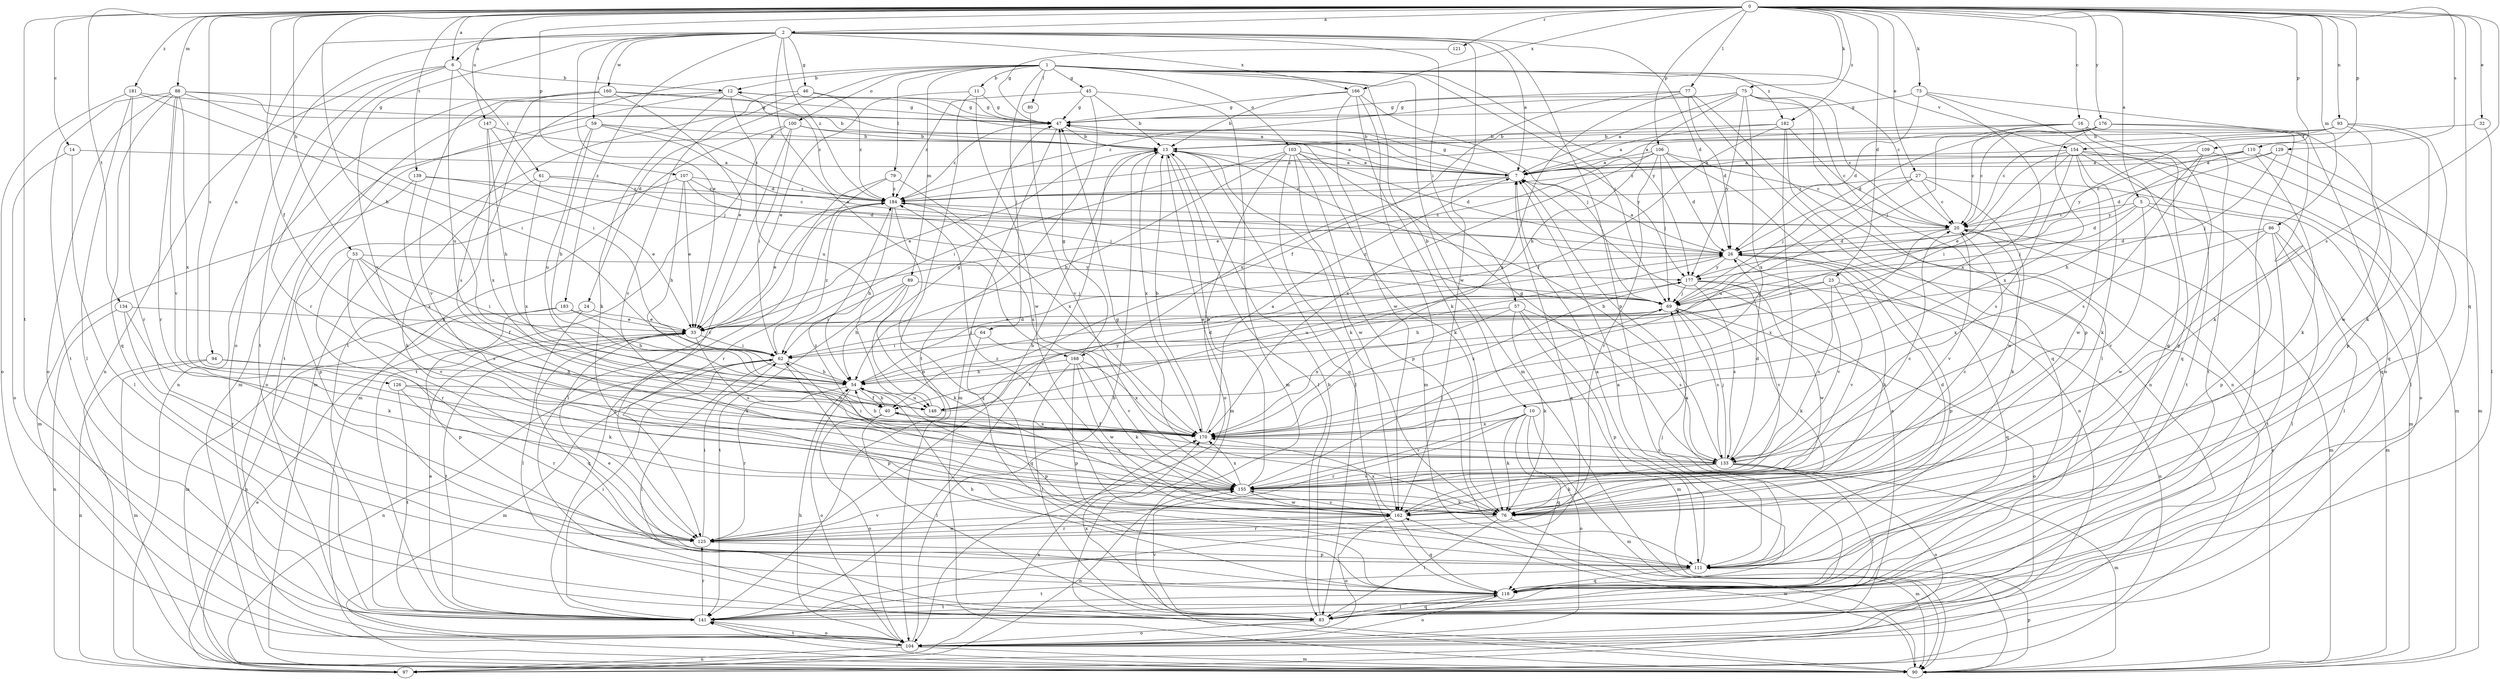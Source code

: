 strict digraph  {
0;
1;
2;
5;
6;
7;
10;
11;
12;
13;
14;
16;
20;
23;
24;
26;
27;
32;
33;
40;
45;
46;
47;
53;
54;
57;
59;
61;
62;
64;
69;
73;
75;
76;
77;
79;
80;
83;
86;
88;
89;
90;
93;
94;
97;
100;
103;
104;
106;
107;
109;
110;
111;
118;
121;
125;
126;
129;
133;
134;
139;
141;
147;
148;
154;
155;
160;
162;
166;
168;
170;
176;
177;
181;
182;
183;
184;
0 -> 2  [label=a];
0 -> 5  [label=a];
0 -> 6  [label=a];
0 -> 14  [label=c];
0 -> 16  [label=c];
0 -> 23  [label=d];
0 -> 27  [label=e];
0 -> 32  [label=e];
0 -> 40  [label=f];
0 -> 53  [label=h];
0 -> 54  [label=h];
0 -> 73  [label=k];
0 -> 75  [label=k];
0 -> 77  [label=l];
0 -> 86  [label=m];
0 -> 88  [label=m];
0 -> 93  [label=n];
0 -> 106  [label=p];
0 -> 107  [label=p];
0 -> 109  [label=p];
0 -> 110  [label=p];
0 -> 118  [label=q];
0 -> 121  [label=r];
0 -> 126  [label=s];
0 -> 129  [label=s];
0 -> 133  [label=s];
0 -> 134  [label=t];
0 -> 139  [label=t];
0 -> 141  [label=t];
0 -> 147  [label=u];
0 -> 166  [label=x];
0 -> 176  [label=y];
0 -> 181  [label=z];
0 -> 182  [label=z];
1 -> 10  [label=b];
1 -> 11  [label=b];
1 -> 12  [label=b];
1 -> 20  [label=c];
1 -> 24  [label=d];
1 -> 45  [label=g];
1 -> 64  [label=j];
1 -> 69  [label=j];
1 -> 79  [label=l];
1 -> 80  [label=l];
1 -> 89  [label=m];
1 -> 90  [label=m];
1 -> 100  [label=o];
1 -> 103  [label=o];
1 -> 141  [label=t];
1 -> 154  [label=v];
1 -> 177  [label=y];
1 -> 182  [label=z];
2 -> 6  [label=a];
2 -> 7  [label=a];
2 -> 26  [label=d];
2 -> 33  [label=e];
2 -> 46  [label=g];
2 -> 57  [label=i];
2 -> 59  [label=i];
2 -> 94  [label=n];
2 -> 104  [label=o];
2 -> 111  [label=p];
2 -> 155  [label=v];
2 -> 160  [label=w];
2 -> 162  [label=w];
2 -> 166  [label=x];
2 -> 168  [label=x];
2 -> 183  [label=z];
2 -> 184  [label=z];
5 -> 20  [label=c];
5 -> 26  [label=d];
5 -> 69  [label=j];
5 -> 83  [label=l];
5 -> 111  [label=p];
5 -> 155  [label=v];
6 -> 12  [label=b];
6 -> 61  [label=i];
6 -> 97  [label=n];
6 -> 125  [label=r];
6 -> 141  [label=t];
6 -> 148  [label=u];
7 -> 12  [label=b];
7 -> 47  [label=g];
7 -> 168  [label=x];
7 -> 184  [label=z];
10 -> 76  [label=k];
10 -> 90  [label=m];
10 -> 104  [label=o];
10 -> 118  [label=q];
10 -> 125  [label=r];
10 -> 155  [label=v];
10 -> 170  [label=x];
11 -> 33  [label=e];
11 -> 47  [label=g];
11 -> 104  [label=o];
11 -> 162  [label=w];
12 -> 47  [label=g];
12 -> 76  [label=k];
12 -> 90  [label=m];
12 -> 141  [label=t];
12 -> 148  [label=u];
12 -> 184  [label=z];
13 -> 7  [label=a];
13 -> 33  [label=e];
13 -> 76  [label=k];
13 -> 83  [label=l];
13 -> 90  [label=m];
13 -> 118  [label=q];
13 -> 141  [label=t];
13 -> 170  [label=x];
14 -> 7  [label=a];
14 -> 83  [label=l];
14 -> 104  [label=o];
16 -> 13  [label=b];
16 -> 20  [label=c];
16 -> 69  [label=j];
16 -> 83  [label=l];
16 -> 111  [label=p];
16 -> 118  [label=q];
16 -> 141  [label=t];
16 -> 184  [label=z];
20 -> 26  [label=d];
20 -> 76  [label=k];
20 -> 90  [label=m];
20 -> 155  [label=v];
20 -> 170  [label=x];
23 -> 54  [label=h];
23 -> 69  [label=j];
23 -> 118  [label=q];
23 -> 133  [label=s];
23 -> 155  [label=v];
24 -> 33  [label=e];
24 -> 83  [label=l];
24 -> 97  [label=n];
26 -> 7  [label=a];
26 -> 76  [label=k];
26 -> 111  [label=p];
26 -> 148  [label=u];
26 -> 155  [label=v];
26 -> 177  [label=y];
27 -> 20  [label=c];
27 -> 69  [label=j];
27 -> 90  [label=m];
27 -> 148  [label=u];
27 -> 162  [label=w];
27 -> 184  [label=z];
32 -> 83  [label=l];
32 -> 154  [label=f];
33 -> 62  [label=i];
33 -> 118  [label=q];
33 -> 133  [label=s];
33 -> 141  [label=t];
40 -> 54  [label=h];
40 -> 83  [label=l];
40 -> 104  [label=o];
40 -> 155  [label=v];
40 -> 170  [label=x];
45 -> 13  [label=b];
45 -> 47  [label=g];
45 -> 90  [label=m];
45 -> 141  [label=t];
45 -> 184  [label=z];
46 -> 47  [label=g];
46 -> 90  [label=m];
46 -> 155  [label=v];
46 -> 184  [label=z];
47 -> 13  [label=b];
47 -> 90  [label=m];
47 -> 177  [label=y];
47 -> 184  [label=z];
53 -> 40  [label=f];
53 -> 62  [label=i];
53 -> 125  [label=r];
53 -> 133  [label=s];
53 -> 155  [label=v];
53 -> 177  [label=y];
54 -> 26  [label=d];
54 -> 40  [label=f];
54 -> 104  [label=o];
54 -> 111  [label=p];
54 -> 125  [label=r];
54 -> 148  [label=u];
57 -> 33  [label=e];
57 -> 76  [label=k];
57 -> 90  [label=m];
57 -> 111  [label=p];
57 -> 133  [label=s];
57 -> 170  [label=x];
59 -> 13  [label=b];
59 -> 26  [label=d];
59 -> 54  [label=h];
59 -> 104  [label=o];
59 -> 148  [label=u];
59 -> 184  [label=z];
61 -> 26  [label=d];
61 -> 76  [label=k];
61 -> 170  [label=x];
61 -> 184  [label=z];
62 -> 54  [label=h];
62 -> 83  [label=l];
62 -> 90  [label=m];
62 -> 97  [label=n];
62 -> 111  [label=p];
62 -> 184  [label=z];
64 -> 62  [label=i];
64 -> 118  [label=q];
64 -> 155  [label=v];
69 -> 33  [label=e];
69 -> 62  [label=i];
69 -> 76  [label=k];
69 -> 104  [label=o];
69 -> 133  [label=s];
69 -> 184  [label=z];
73 -> 26  [label=d];
73 -> 47  [label=g];
73 -> 104  [label=o];
73 -> 118  [label=q];
73 -> 170  [label=x];
75 -> 7  [label=a];
75 -> 20  [label=c];
75 -> 47  [label=g];
75 -> 54  [label=h];
75 -> 97  [label=n];
75 -> 111  [label=p];
75 -> 170  [label=x];
75 -> 177  [label=y];
75 -> 184  [label=z];
76 -> 26  [label=d];
76 -> 47  [label=g];
76 -> 83  [label=l];
76 -> 90  [label=m];
76 -> 125  [label=r];
77 -> 26  [label=d];
77 -> 40  [label=f];
77 -> 47  [label=g];
77 -> 83  [label=l];
77 -> 97  [label=n];
77 -> 170  [label=x];
79 -> 83  [label=l];
79 -> 125  [label=r];
79 -> 170  [label=x];
79 -> 184  [label=z];
80 -> 155  [label=v];
83 -> 7  [label=a];
83 -> 13  [label=b];
83 -> 104  [label=o];
83 -> 118  [label=q];
83 -> 155  [label=v];
83 -> 170  [label=x];
86 -> 26  [label=d];
86 -> 83  [label=l];
86 -> 90  [label=m];
86 -> 141  [label=t];
86 -> 162  [label=w];
86 -> 170  [label=x];
88 -> 13  [label=b];
88 -> 47  [label=g];
88 -> 62  [label=i];
88 -> 104  [label=o];
88 -> 118  [label=q];
88 -> 125  [label=r];
88 -> 141  [label=t];
88 -> 155  [label=v];
88 -> 170  [label=x];
89 -> 54  [label=h];
89 -> 62  [label=i];
89 -> 69  [label=j];
89 -> 76  [label=k];
89 -> 141  [label=t];
90 -> 20  [label=c];
90 -> 111  [label=p];
90 -> 141  [label=t];
90 -> 162  [label=w];
93 -> 13  [label=b];
93 -> 20  [label=c];
93 -> 76  [label=k];
93 -> 118  [label=q];
93 -> 162  [label=w];
93 -> 177  [label=y];
94 -> 54  [label=h];
94 -> 76  [label=k];
94 -> 90  [label=m];
94 -> 97  [label=n];
97 -> 33  [label=e];
97 -> 170  [label=x];
100 -> 7  [label=a];
100 -> 13  [label=b];
100 -> 62  [label=i];
100 -> 90  [label=m];
100 -> 125  [label=r];
100 -> 141  [label=t];
103 -> 7  [label=a];
103 -> 26  [label=d];
103 -> 54  [label=h];
103 -> 62  [label=i];
103 -> 76  [label=k];
103 -> 83  [label=l];
103 -> 104  [label=o];
103 -> 111  [label=p];
103 -> 162  [label=w];
104 -> 7  [label=a];
104 -> 13  [label=b];
104 -> 54  [label=h];
104 -> 90  [label=m];
104 -> 97  [label=n];
104 -> 141  [label=t];
106 -> 7  [label=a];
106 -> 20  [label=c];
106 -> 26  [label=d];
106 -> 33  [label=e];
106 -> 69  [label=j];
106 -> 97  [label=n];
106 -> 125  [label=r];
106 -> 170  [label=x];
107 -> 20  [label=c];
107 -> 33  [label=e];
107 -> 54  [label=h];
107 -> 69  [label=j];
107 -> 111  [label=p];
107 -> 184  [label=z];
109 -> 7  [label=a];
109 -> 54  [label=h];
109 -> 83  [label=l];
109 -> 133  [label=s];
109 -> 184  [label=z];
110 -> 7  [label=a];
110 -> 20  [label=c];
110 -> 76  [label=k];
110 -> 90  [label=m];
110 -> 177  [label=y];
111 -> 7  [label=a];
111 -> 69  [label=j];
111 -> 118  [label=q];
111 -> 141  [label=t];
118 -> 7  [label=a];
118 -> 33  [label=e];
118 -> 54  [label=h];
118 -> 83  [label=l];
118 -> 104  [label=o];
118 -> 141  [label=t];
121 -> 47  [label=g];
125 -> 13  [label=b];
125 -> 62  [label=i];
125 -> 111  [label=p];
125 -> 155  [label=v];
125 -> 162  [label=w];
126 -> 125  [label=r];
126 -> 141  [label=t];
126 -> 148  [label=u];
126 -> 170  [label=x];
129 -> 7  [label=a];
129 -> 26  [label=d];
129 -> 69  [label=j];
129 -> 118  [label=q];
133 -> 13  [label=b];
133 -> 26  [label=d];
133 -> 47  [label=g];
133 -> 62  [label=i];
133 -> 69  [label=j];
133 -> 76  [label=k];
133 -> 83  [label=l];
133 -> 90  [label=m];
133 -> 104  [label=o];
133 -> 155  [label=v];
134 -> 33  [label=e];
134 -> 76  [label=k];
134 -> 97  [label=n];
134 -> 125  [label=r];
139 -> 33  [label=e];
139 -> 90  [label=m];
139 -> 170  [label=x];
139 -> 184  [label=z];
141 -> 7  [label=a];
141 -> 33  [label=e];
141 -> 62  [label=i];
141 -> 104  [label=o];
141 -> 125  [label=r];
141 -> 184  [label=z];
147 -> 13  [label=b];
147 -> 54  [label=h];
147 -> 69  [label=j];
147 -> 170  [label=x];
148 -> 26  [label=d];
148 -> 47  [label=g];
148 -> 177  [label=y];
154 -> 7  [label=a];
154 -> 33  [label=e];
154 -> 62  [label=i];
154 -> 76  [label=k];
154 -> 90  [label=m];
154 -> 104  [label=o];
154 -> 133  [label=s];
154 -> 141  [label=t];
154 -> 162  [label=w];
155 -> 13  [label=b];
155 -> 20  [label=c];
155 -> 69  [label=j];
155 -> 76  [label=k];
155 -> 97  [label=n];
155 -> 162  [label=w];
155 -> 170  [label=x];
155 -> 184  [label=z];
160 -> 7  [label=a];
160 -> 33  [label=e];
160 -> 47  [label=g];
160 -> 97  [label=n];
160 -> 133  [label=s];
160 -> 155  [label=v];
162 -> 20  [label=c];
162 -> 104  [label=o];
162 -> 118  [label=q];
162 -> 125  [label=r];
162 -> 155  [label=v];
162 -> 170  [label=x];
162 -> 184  [label=z];
166 -> 13  [label=b];
166 -> 47  [label=g];
166 -> 69  [label=j];
166 -> 76  [label=k];
166 -> 90  [label=m];
166 -> 162  [label=w];
168 -> 47  [label=g];
168 -> 54  [label=h];
168 -> 76  [label=k];
168 -> 83  [label=l];
168 -> 111  [label=p];
168 -> 162  [label=w];
168 -> 170  [label=x];
170 -> 7  [label=a];
170 -> 13  [label=b];
170 -> 40  [label=f];
170 -> 54  [label=h];
170 -> 133  [label=s];
176 -> 7  [label=a];
176 -> 13  [label=b];
176 -> 20  [label=c];
176 -> 26  [label=d];
176 -> 76  [label=k];
176 -> 111  [label=p];
176 -> 170  [label=x];
177 -> 69  [label=j];
177 -> 97  [label=n];
177 -> 133  [label=s];
177 -> 155  [label=v];
177 -> 162  [label=w];
177 -> 170  [label=x];
181 -> 47  [label=g];
181 -> 62  [label=i];
181 -> 83  [label=l];
181 -> 104  [label=o];
181 -> 125  [label=r];
182 -> 7  [label=a];
182 -> 13  [label=b];
182 -> 20  [label=c];
182 -> 40  [label=f];
182 -> 118  [label=q];
182 -> 133  [label=s];
183 -> 33  [label=e];
183 -> 54  [label=h];
183 -> 90  [label=m];
183 -> 111  [label=p];
184 -> 20  [label=c];
184 -> 33  [label=e];
184 -> 54  [label=h];
184 -> 118  [label=q];
184 -> 170  [label=x];
}
